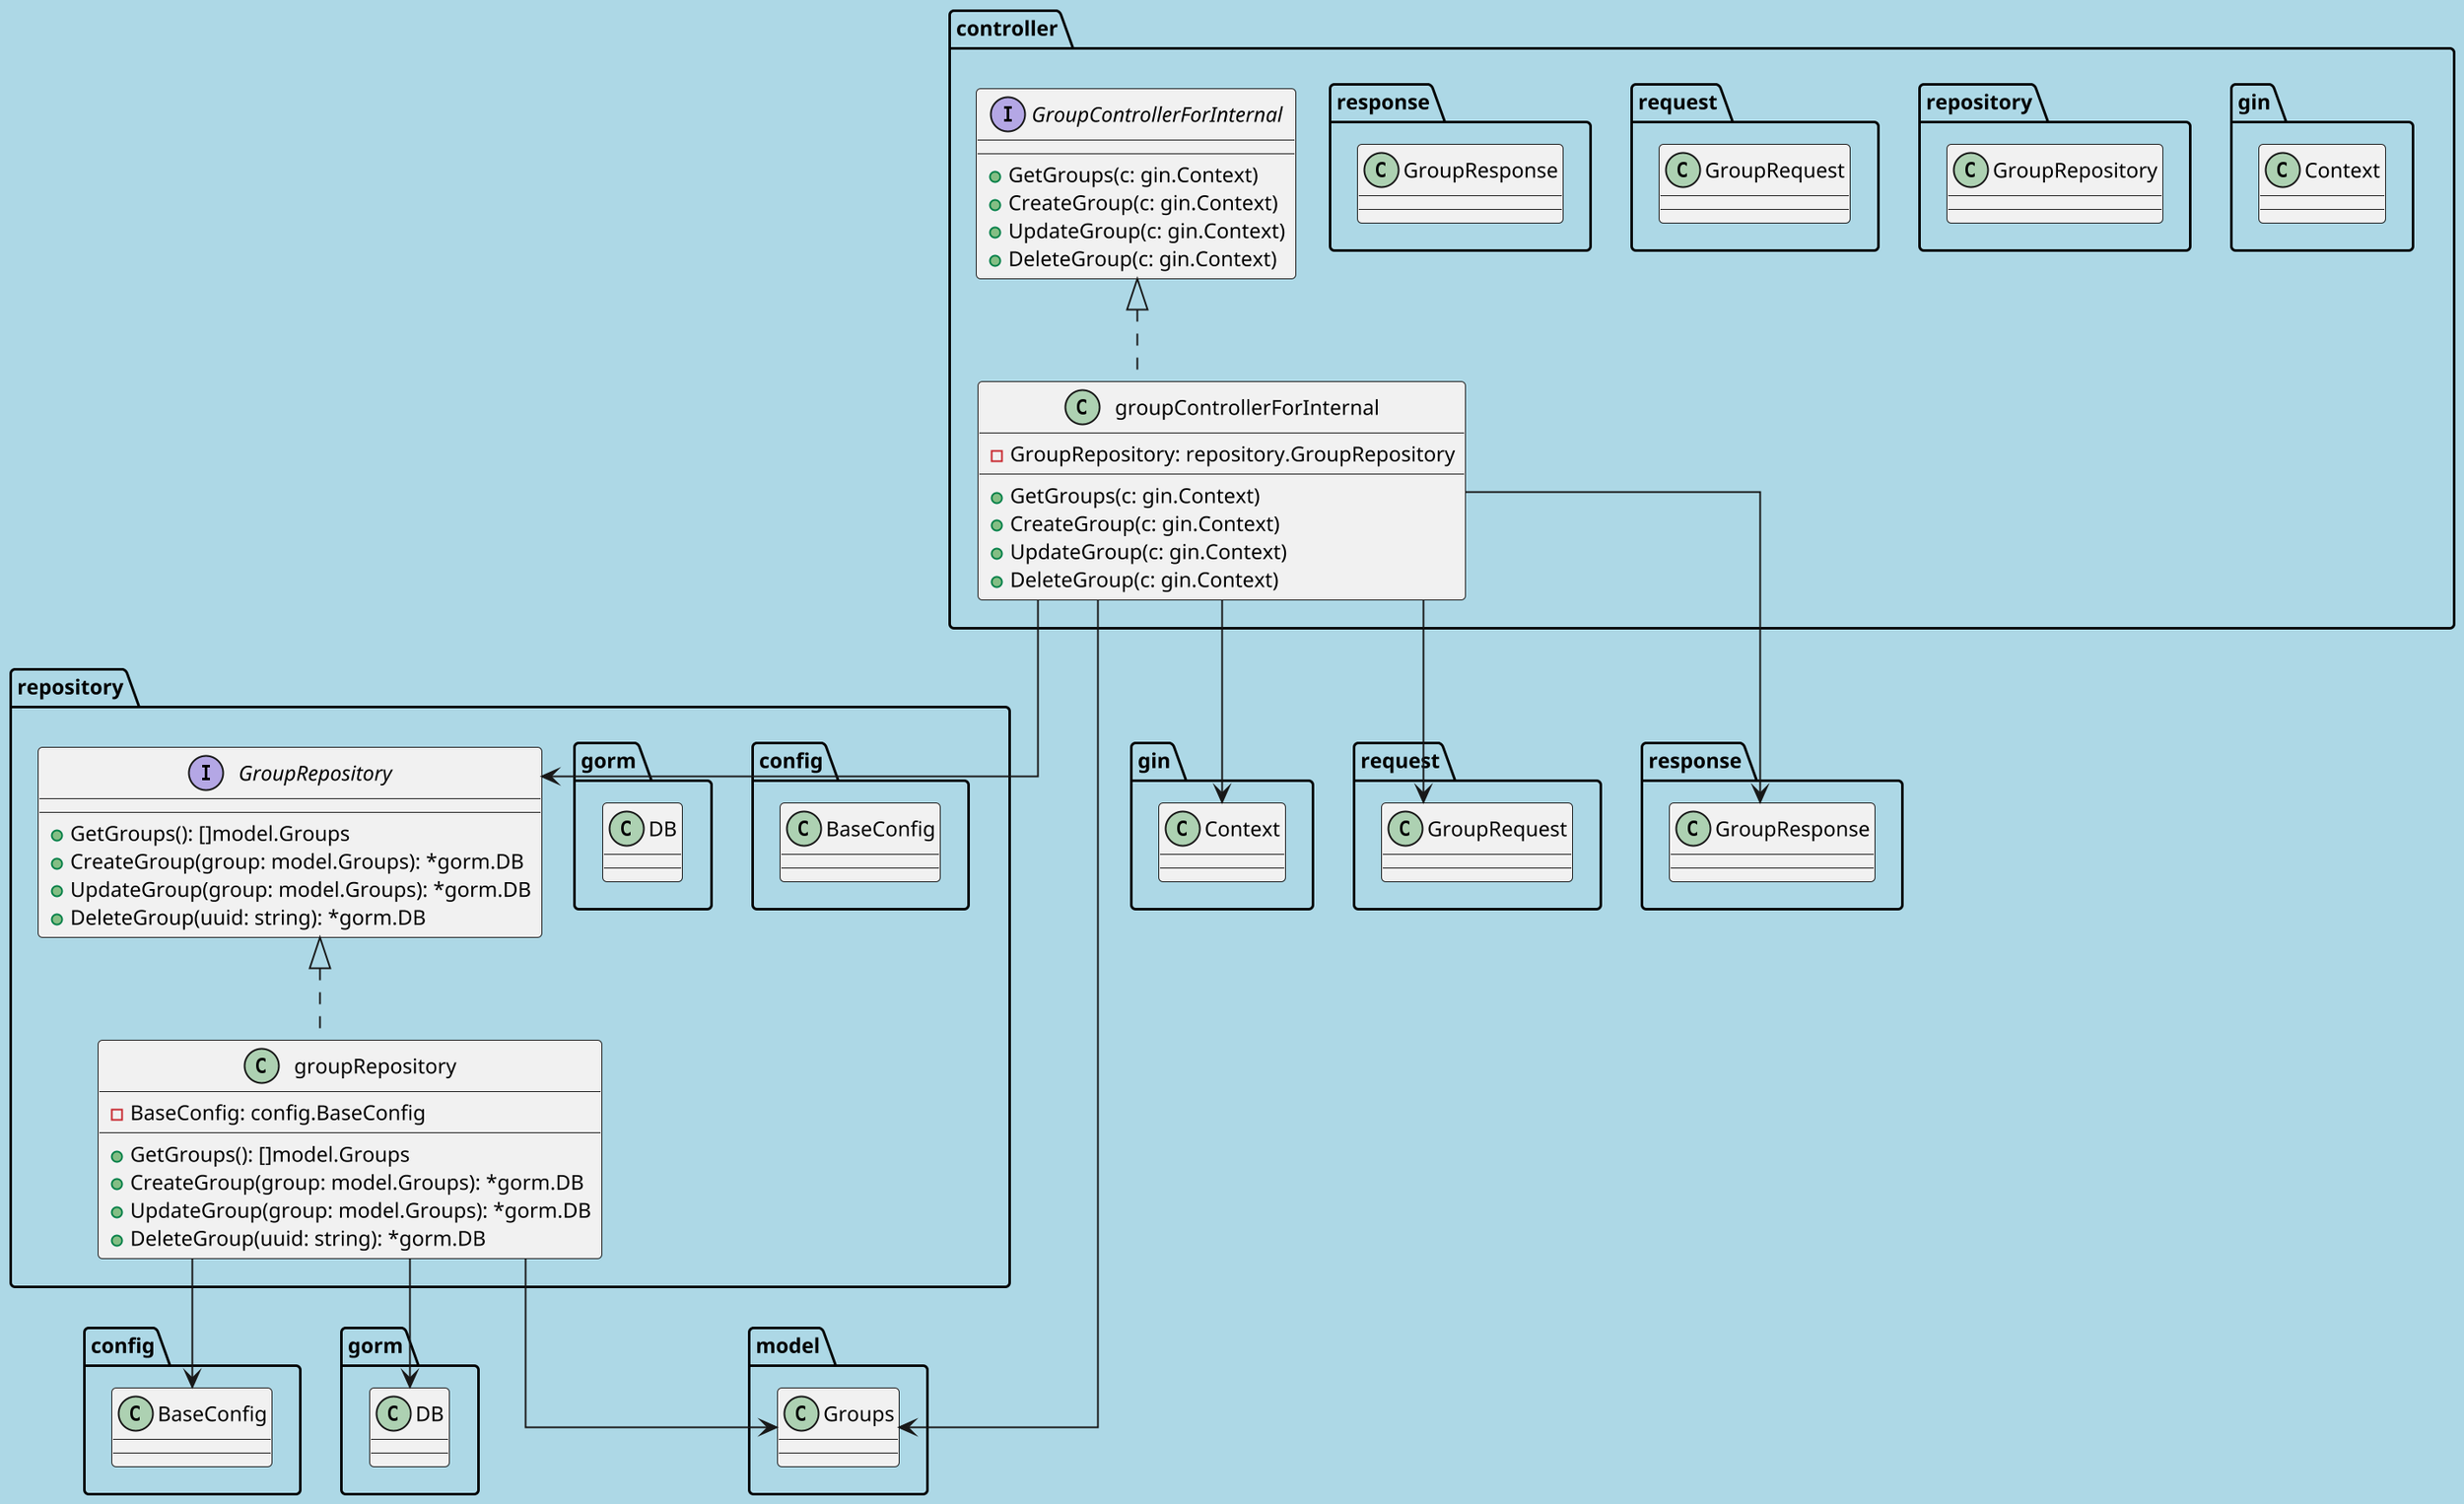 @startuml internal
!define LIGHTBLUE
skinparam defaultFontName "Arial"
skinparam defaultFontSize 12
skinparam backgroundColor LightBlue
skinparam shadowing false
skinparam linetype ortho
scale 2.0

package controller {

  interface GroupControllerForInternal {
    +GetGroups(c: gin.Context)
    +CreateGroup(c: gin.Context)
    +UpdateGroup(c: gin.Context)
    +DeleteGroup(c: gin.Context)
  }

  class groupControllerForInternal {
    - GroupRepository: repository.GroupRepository
    +GetGroups(c: gin.Context)
    +CreateGroup(c: gin.Context)
    +UpdateGroup(c: gin.Context)
    +DeleteGroup(c: gin.Context)
  }

  GroupControllerForInternal <|.. groupControllerForInternal

  class gin.Context
  class repository.GroupRepository
  class request.GroupRequest
  class response.GroupResponse
}

package repository {

  interface GroupRepository {
    +GetGroups(): []model.Groups
    +CreateGroup(group: model.Groups): *gorm.DB
    +UpdateGroup(group: model.Groups): *gorm.DB
    +DeleteGroup(uuid: string): *gorm.DB
  }

  class groupRepository {
    - BaseConfig: config.BaseConfig
    +GetGroups(): []model.Groups
    +CreateGroup(group: model.Groups): *gorm.DB
    +UpdateGroup(group: model.Groups): *gorm.DB
    +DeleteGroup(uuid: string): *gorm.DB
  }

  GroupRepository <|.. groupRepository

  class config.BaseConfig
  class gorm.DB
}

class model.Groups

groupControllerForInternal --> repository.GroupRepository
groupControllerForInternal --> gin.Context
groupControllerForInternal --> request.GroupRequest
groupControllerForInternal --> response.GroupResponse
groupControllerForInternal --> model.Groups

groupRepository --> config.BaseConfig
groupRepository --> model.Groups
groupRepository --> gorm.DB

@enduml